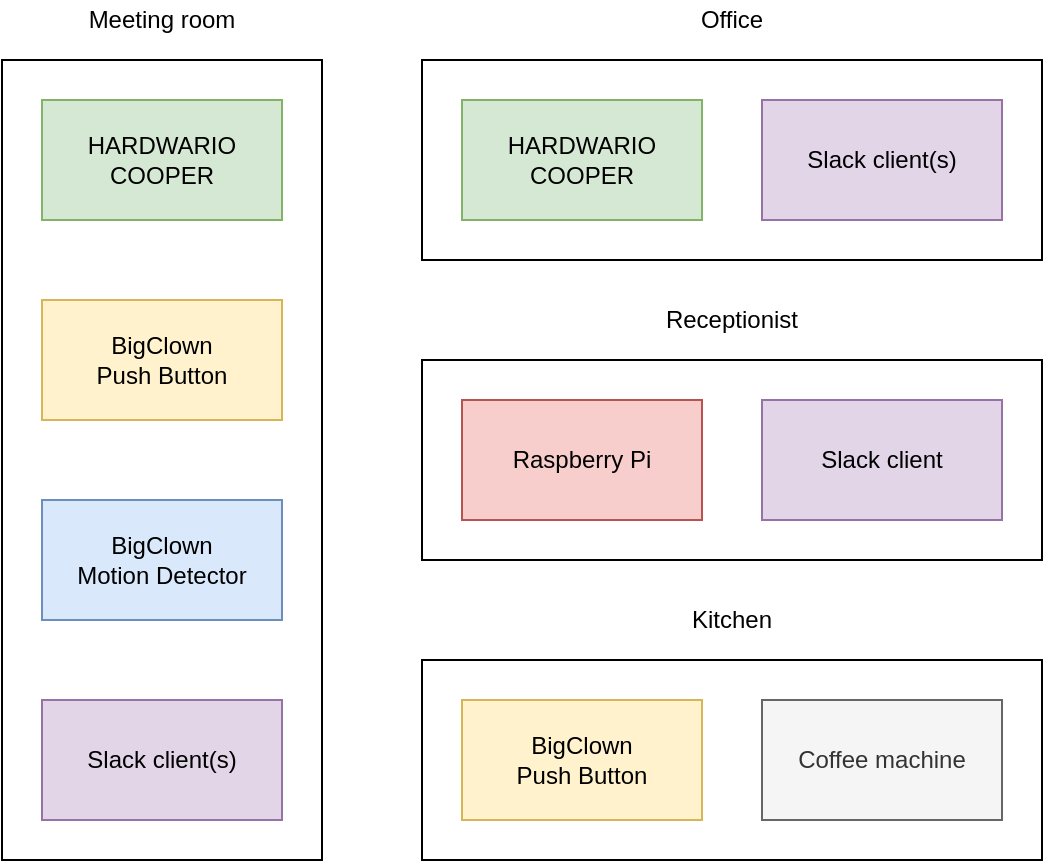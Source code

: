 <mxfile version="10.6.5"><diagram id="08FefVdvntUAyxvTOZ0H" name="Page-1"><mxGraphModel dx="868" dy="593" grid="1" gridSize="10" guides="0" tooltips="1" connect="1" arrows="1" fold="1" page="1" pageScale="1" pageWidth="850" pageHeight="1100" math="0" shadow="0"><root><mxCell id="0"/><mxCell id="1" parent="0"/><mxCell id="rMkWtxaBSOFltntyIf2v-4" value="" style="rounded=0;whiteSpace=wrap;html=1;" vertex="1" parent="1"><mxGeometry x="230" y="350" width="310" height="100" as="geometry"/></mxCell><mxCell id="rMkWtxaBSOFltntyIf2v-2" value="BigClown&lt;br&gt;Push Button" style="rounded=0;whiteSpace=wrap;html=1;fillColor=#fff2cc;strokeColor=#d6b656;" vertex="1" parent="1"><mxGeometry x="250" y="370" width="120" height="60" as="geometry"/></mxCell><mxCell id="rMkWtxaBSOFltntyIf2v-3" value="" style="rounded=0;whiteSpace=wrap;html=1;" vertex="1" parent="1"><mxGeometry x="20" y="50" width="160" height="400" as="geometry"/></mxCell><mxCell id="rMkWtxaBSOFltntyIf2v-5" value="Kitchen" style="text;html=1;strokeColor=none;fillColor=none;align=center;verticalAlign=middle;whiteSpace=wrap;rounded=0;" vertex="1" parent="1"><mxGeometry x="230" y="320" width="310" height="20" as="geometry"/></mxCell><mxCell id="rMkWtxaBSOFltntyIf2v-6" value="Meeting room" style="text;html=1;strokeColor=none;fillColor=none;align=center;verticalAlign=middle;whiteSpace=wrap;rounded=0;" vertex="1" parent="1"><mxGeometry x="20" y="20" width="160" height="20" as="geometry"/></mxCell><mxCell id="rMkWtxaBSOFltntyIf2v-7" value="BigClown&lt;br&gt;Push Button" style="rounded=0;whiteSpace=wrap;html=1;fillColor=#fff2cc;strokeColor=#d6b656;" vertex="1" parent="1"><mxGeometry x="40" y="170" width="120" height="60" as="geometry"/></mxCell><mxCell id="rMkWtxaBSOFltntyIf2v-8" value="HARDWARIO COOPER" style="rounded=0;whiteSpace=wrap;html=1;fillColor=#d5e8d4;strokeColor=#82b366;" vertex="1" parent="1"><mxGeometry x="40" y="70" width="120" height="60" as="geometry"/></mxCell><mxCell id="rMkWtxaBSOFltntyIf2v-9" value="BigClown&lt;br&gt;Motion Detector" style="rounded=0;whiteSpace=wrap;html=1;fillColor=#dae8fc;strokeColor=#6c8ebf;" vertex="1" parent="1"><mxGeometry x="40" y="270" width="120" height="60" as="geometry"/></mxCell><mxCell id="rMkWtxaBSOFltntyIf2v-10" value="" style="rounded=0;whiteSpace=wrap;html=1;" vertex="1" parent="1"><mxGeometry x="230" y="200" width="310" height="100" as="geometry"/></mxCell><mxCell id="rMkWtxaBSOFltntyIf2v-11" value="Raspberry Pi" style="rounded=0;whiteSpace=wrap;html=1;fillColor=#f8cecc;strokeColor=#b85450;" vertex="1" parent="1"><mxGeometry x="250" y="220" width="120" height="60" as="geometry"/></mxCell><mxCell id="rMkWtxaBSOFltntyIf2v-12" value="Receptionist" style="text;html=1;strokeColor=none;fillColor=none;align=center;verticalAlign=middle;whiteSpace=wrap;rounded=0;" vertex="1" parent="1"><mxGeometry x="230" y="170" width="310" height="20" as="geometry"/></mxCell><mxCell id="rMkWtxaBSOFltntyIf2v-13" value="Coffee machine" style="rounded=0;whiteSpace=wrap;html=1;fillColor=#f5f5f5;strokeColor=#666666;fontColor=#333333;" vertex="1" parent="1"><mxGeometry x="400" y="370" width="120" height="60" as="geometry"/></mxCell><mxCell id="rMkWtxaBSOFltntyIf2v-15" value="Slack client(s)" style="rounded=0;whiteSpace=wrap;html=1;fillColor=#e1d5e7;strokeColor=#9673a6;" vertex="1" parent="1"><mxGeometry x="40" y="370" width="120" height="60" as="geometry"/></mxCell><mxCell id="rMkWtxaBSOFltntyIf2v-16" value="Slack client" style="rounded=0;whiteSpace=wrap;html=1;fillColor=#e1d5e7;strokeColor=#9673a6;" vertex="1" parent="1"><mxGeometry x="400" y="220" width="120" height="60" as="geometry"/></mxCell><mxCell id="rMkWtxaBSOFltntyIf2v-18" value="" style="rounded=0;whiteSpace=wrap;html=1;" vertex="1" parent="1"><mxGeometry x="230" y="50" width="310" height="100" as="geometry"/></mxCell><mxCell id="rMkWtxaBSOFltntyIf2v-19" value="HARDWARIO COOPER" style="rounded=0;whiteSpace=wrap;html=1;fillColor=#d5e8d4;strokeColor=#82b366;" vertex="1" parent="1"><mxGeometry x="250" y="70" width="120" height="60" as="geometry"/></mxCell><mxCell id="rMkWtxaBSOFltntyIf2v-20" value="Office" style="text;html=1;strokeColor=none;fillColor=none;align=center;verticalAlign=middle;whiteSpace=wrap;rounded=0;" vertex="1" parent="1"><mxGeometry x="230" y="20" width="310" height="20" as="geometry"/></mxCell><mxCell id="rMkWtxaBSOFltntyIf2v-28" value="Slack client(s)" style="rounded=0;whiteSpace=wrap;html=1;fillColor=#e1d5e7;strokeColor=#9673a6;" vertex="1" parent="1"><mxGeometry x="400" y="70" width="120" height="60" as="geometry"/></mxCell></root></mxGraphModel></diagram></mxfile>